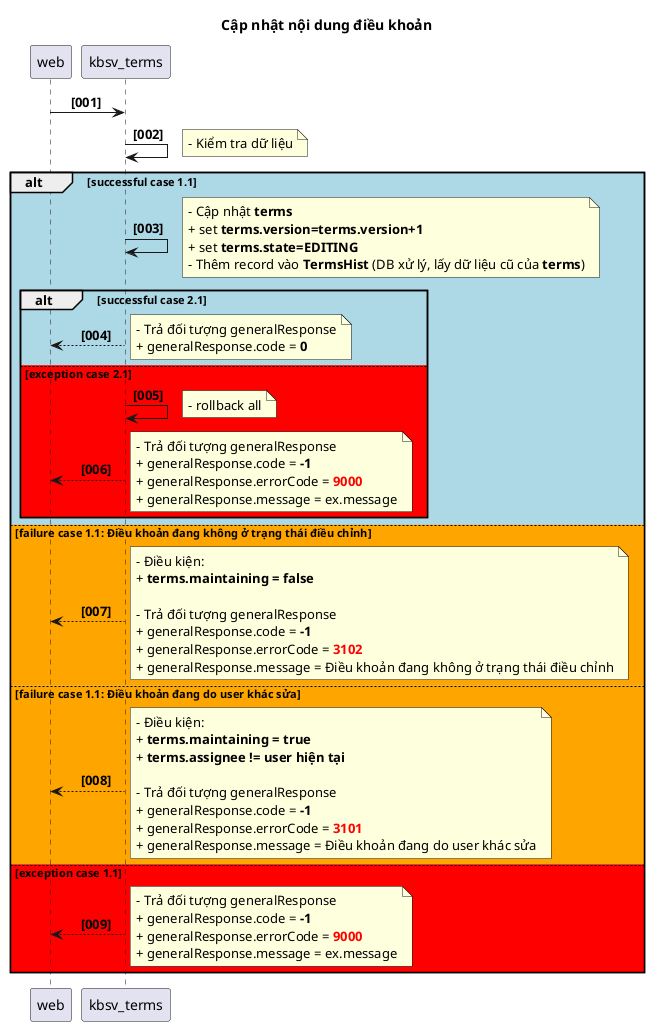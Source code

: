 @startuml update_terms

skinparam sequenceMessageAlign right
skinparam maxMessageSize 255
skinparam noteTextAlignment left

title
Cập nhật nội dung điều khoản
end title

autonumber "<b>[000]"

participant web
participant kbsv_terms as kt

web -> kt
kt -> kt
note right
    - Kiểm tra dữ liệu
end note
alt #LightBlue successful case 1.1
    kt -> kt
    note right
        - Cập nhật <b>terms
        + set <b>terms.version=terms.version+1
        + set <b>terms.state=EDITING
        - Thêm record vào <b>TermsHist</b> (DB xử lý, lấy dữ liệu cũ của <b>terms</b>)
    end note
    alt successful case 2.1
        kt --> web
        note right
            - Trả đối tượng generalResponse
            + generalResponse.code = <b>0</b>
        end note
    else #Red exception case 2.1
        kt -> kt
        note right
            - rollback all
        end note
        kt --> web
        note right
            - Trả đối tượng generalResponse
            + generalResponse.code = <b>-1</b>
            + generalResponse.errorCode = <font color=red><b>9000
            + generalResponse.message = ex.message
        end note
    end
else #Orange failure case 1.1: Điều khoản đang không ở trạng thái điều chỉnh
    kt --> web
    note right
        - Điều kiện: 
        + <b>terms.maintaining = false

        - Trả đối tượng generalResponse
        + generalResponse.code = <b>-1</b>
        + generalResponse.errorCode = <font color=red><b>3102
        + generalResponse.message = Điều khoản đang không ở trạng thái điều chỉnh
    end note
else #Orange failure case 1.1: Điều khoản đang do user khác sửa
    kt --> web
    note right
        - Điều kiện:
        + <b>terms.maintaining = true
        + <b>terms.assignee != user hiện tại

        - Trả đối tượng generalResponse
        + generalResponse.code = <b>-1</b>
        + generalResponse.errorCode = <font color=red><b>3101
        + generalResponse.message = Điều khoản đang do user khác sửa
    end note
else #Red exception case 1.1
    kt --> web
    note right
        - Trả đối tượng generalResponse
        + generalResponse.code = <b>-1</b>
        + generalResponse.errorCode = <font color=red><b>9000
        + generalResponse.message = ex.message
    end note
end

@enduml